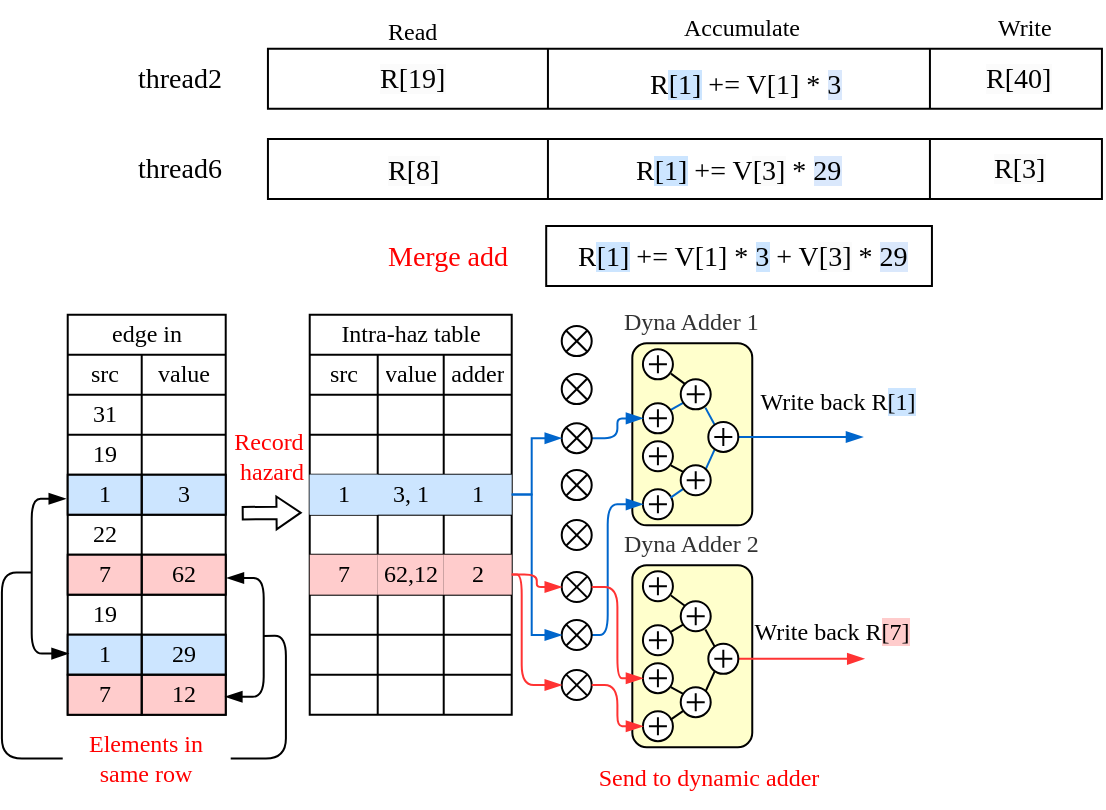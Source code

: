 <mxfile version="24.4.3" type="device">
  <diagram id="E_soCZdwU5kFe0LfVomH" name="第 1 页">
    <mxGraphModel dx="797" dy="-386" grid="0" gridSize="10" guides="1" tooltips="1" connect="1" arrows="1" fold="1" page="1" pageScale="1" pageWidth="600" pageHeight="430" math="0" shadow="0">
      <root>
        <mxCell id="0" />
        <mxCell id="1" parent="0" />
        <mxCell id="127" value="" style="shape=table;html=1;whiteSpace=wrap;startSize=0;container=1;collapsible=0;childLayout=tableLayout;direction=east;fontFamily=Times New Roman;" parent="1" vertex="1">
          <mxGeometry x="53.86" y="1025.39" width="79" height="200" as="geometry" />
        </mxCell>
        <mxCell id="C4AZiwXbv_r8diAMs2qV-752" style="shape=tableRow;horizontal=0;startSize=0;swimlaneHead=0;swimlaneBody=0;top=0;left=0;bottom=0;right=0;collapsible=0;dropTarget=0;fillColor=none;points=[[0,0.5],[1,0.5]];portConstraint=eastwest;" parent="127" vertex="1">
          <mxGeometry width="79" height="20" as="geometry" />
        </mxCell>
        <mxCell id="C4AZiwXbv_r8diAMs2qV-753" value="&lt;font data-font-src=&quot;https://fonts.googleapis.com/css?family=Linux+Libertine&quot; face=&quot;Linux Libertine&quot;&gt;edge in&lt;/font&gt;" style="shape=partialRectangle;html=1;whiteSpace=wrap;connectable=0;fillColor=none;top=0;left=0;bottom=0;right=0;overflow=hidden;rowspan=1;colspan=2;" parent="C4AZiwXbv_r8diAMs2qV-752" vertex="1">
          <mxGeometry width="79" height="20" as="geometry">
            <mxRectangle width="37" height="20" as="alternateBounds" />
          </mxGeometry>
        </mxCell>
        <mxCell id="C4AZiwXbv_r8diAMs2qV-754" style="shape=partialRectangle;html=1;whiteSpace=wrap;connectable=0;fillColor=none;top=0;left=0;bottom=0;right=0;overflow=hidden;" parent="C4AZiwXbv_r8diAMs2qV-752" vertex="1" visible="0">
          <mxGeometry x="37" width="42" height="20" as="geometry">
            <mxRectangle width="42" height="20" as="alternateBounds" />
          </mxGeometry>
        </mxCell>
        <mxCell id="128" style="shape=tableRow;horizontal=0;startSize=0;swimlaneHead=0;swimlaneBody=0;top=0;left=0;bottom=0;right=0;collapsible=0;dropTarget=0;fillColor=none;points=[[0,0.5],[1,0.5]];portConstraint=eastwest;" parent="127" vertex="1">
          <mxGeometry y="20" width="79" height="20" as="geometry" />
        </mxCell>
        <mxCell id="400" value="&lt;font data-font-src=&quot;https://fonts.googleapis.com/css?family=Linux+Libertine&quot; face=&quot;Linux Libertine&quot;&gt;src&lt;/font&gt;" style="shape=partialRectangle;html=1;whiteSpace=wrap;connectable=0;fillColor=none;top=0;left=0;bottom=0;right=0;overflow=hidden;" parent="128" vertex="1">
          <mxGeometry width="37" height="20" as="geometry">
            <mxRectangle width="37" height="20" as="alternateBounds" />
          </mxGeometry>
        </mxCell>
        <mxCell id="130" value="&lt;font data-font-src=&quot;https://fonts.googleapis.com/css?family=Linux+Libertine&quot; face=&quot;Linux Libertine&quot;&gt;value&lt;/font&gt;" style="shape=partialRectangle;html=1;whiteSpace=wrap;connectable=0;fillColor=none;top=0;left=0;bottom=0;right=0;overflow=hidden;" parent="128" vertex="1">
          <mxGeometry x="37" width="42" height="20" as="geometry">
            <mxRectangle width="42" height="20" as="alternateBounds" />
          </mxGeometry>
        </mxCell>
        <mxCell id="131" style="shape=tableRow;horizontal=0;startSize=0;swimlaneHead=0;swimlaneBody=0;top=0;left=0;bottom=0;right=0;collapsible=0;dropTarget=0;fillColor=none;points=[[0,0.5],[1,0.5]];portConstraint=eastwest;" parent="127" vertex="1">
          <mxGeometry y="40" width="79" height="20" as="geometry" />
        </mxCell>
        <mxCell id="401" value="&lt;font face=&quot;Times New Roman&quot;&gt;31&lt;/font&gt;" style="shape=partialRectangle;html=1;whiteSpace=wrap;connectable=0;fillColor=none;top=0;left=0;bottom=0;right=0;overflow=hidden;gradientColor=#ffd966;strokeColor=#d6b656;" parent="131" vertex="1">
          <mxGeometry width="37" height="20" as="geometry">
            <mxRectangle width="37" height="20" as="alternateBounds" />
          </mxGeometry>
        </mxCell>
        <mxCell id="133" value="" style="shape=partialRectangle;html=1;whiteSpace=wrap;connectable=0;fillColor=none;top=0;left=0;bottom=0;right=0;overflow=hidden;gradientColor=#ffd966;strokeColor=#d6b656;" parent="131" vertex="1">
          <mxGeometry x="37" width="42" height="20" as="geometry">
            <mxRectangle width="42" height="20" as="alternateBounds" />
          </mxGeometry>
        </mxCell>
        <mxCell id="134" style="shape=tableRow;horizontal=0;startSize=0;swimlaneHead=0;swimlaneBody=0;top=0;left=0;bottom=0;right=0;collapsible=0;dropTarget=0;fillColor=none;points=[[0,0.5],[1,0.5]];portConstraint=eastwest;" parent="127" vertex="1">
          <mxGeometry y="60" width="79" height="20" as="geometry" />
        </mxCell>
        <mxCell id="402" value="&lt;font face=&quot;Times New Roman&quot;&gt;19&lt;/font&gt;" style="shape=partialRectangle;html=1;whiteSpace=wrap;connectable=0;fillColor=none;top=0;left=0;bottom=0;right=0;overflow=hidden;" parent="134" vertex="1">
          <mxGeometry width="37" height="20" as="geometry">
            <mxRectangle width="37" height="20" as="alternateBounds" />
          </mxGeometry>
        </mxCell>
        <mxCell id="136" value="" style="shape=partialRectangle;html=1;whiteSpace=wrap;connectable=0;fillColor=none;top=0;left=0;bottom=0;right=0;overflow=hidden;" parent="134" vertex="1">
          <mxGeometry x="37" width="42" height="20" as="geometry">
            <mxRectangle width="42" height="20" as="alternateBounds" />
          </mxGeometry>
        </mxCell>
        <mxCell id="137" style="shape=tableRow;horizontal=0;startSize=0;swimlaneHead=0;swimlaneBody=0;top=0;left=0;bottom=0;right=0;collapsible=0;dropTarget=0;fillColor=#cce5ff;points=[[0,0.5],[1,0.5]];portConstraint=eastwest;strokeColor=#36393d;" parent="127" vertex="1">
          <mxGeometry y="80" width="79" height="20" as="geometry" />
        </mxCell>
        <mxCell id="403" value="1" style="shape=partialRectangle;html=1;whiteSpace=wrap;connectable=0;fillColor=#cce5ff;top=0;left=0;bottom=0;right=0;overflow=hidden;fontFamily=Times New Roman;strokeColor=#36393d;" parent="137" vertex="1">
          <mxGeometry width="37" height="20" as="geometry">
            <mxRectangle width="37" height="20" as="alternateBounds" />
          </mxGeometry>
        </mxCell>
        <mxCell id="139" value="&lt;font face=&quot;Times New Roman&quot;&gt;3&lt;/font&gt;" style="shape=partialRectangle;html=1;whiteSpace=wrap;connectable=0;fillColor=none;top=0;left=0;bottom=0;right=0;overflow=hidden;" parent="137" vertex="1">
          <mxGeometry x="37" width="42" height="20" as="geometry">
            <mxRectangle width="42" height="20" as="alternateBounds" />
          </mxGeometry>
        </mxCell>
        <mxCell id="140" style="shape=tableRow;horizontal=0;startSize=0;swimlaneHead=0;swimlaneBody=0;top=0;left=0;bottom=0;right=0;collapsible=0;dropTarget=0;fillColor=none;points=[[0,0.5],[1,0.5]];portConstraint=eastwest;" parent="127" vertex="1">
          <mxGeometry y="100" width="79" height="20" as="geometry" />
        </mxCell>
        <mxCell id="404" value="&lt;font face=&quot;Times New Roman&quot;&gt;22&lt;/font&gt;" style="shape=partialRectangle;html=1;whiteSpace=wrap;connectable=0;fillColor=none;top=0;left=0;bottom=0;right=0;overflow=hidden;" parent="140" vertex="1">
          <mxGeometry width="37" height="20" as="geometry">
            <mxRectangle width="37" height="20" as="alternateBounds" />
          </mxGeometry>
        </mxCell>
        <mxCell id="142" value="" style="shape=partialRectangle;html=1;whiteSpace=wrap;connectable=0;fillColor=none;top=0;left=0;bottom=0;right=0;overflow=hidden;" parent="140" vertex="1">
          <mxGeometry x="37" width="42" height="20" as="geometry">
            <mxRectangle width="42" height="20" as="alternateBounds" />
          </mxGeometry>
        </mxCell>
        <mxCell id="143" style="shape=tableRow;horizontal=0;startSize=0;swimlaneHead=0;swimlaneBody=0;top=0;left=0;bottom=0;right=0;collapsible=0;dropTarget=0;fillColor=none;points=[[0,0.5],[1,0.5]];portConstraint=eastwest;" parent="127" vertex="1">
          <mxGeometry y="120" width="79" height="20" as="geometry" />
        </mxCell>
        <mxCell id="405" value="&lt;font face=&quot;Times New Roman&quot;&gt;7&lt;/font&gt;" style="shape=partialRectangle;html=1;whiteSpace=wrap;connectable=0;fillColor=#ffcccc;top=0;left=0;bottom=0;right=0;overflow=hidden;strokeColor=#36393d;" parent="143" vertex="1">
          <mxGeometry width="37" height="20" as="geometry">
            <mxRectangle width="37" height="20" as="alternateBounds" />
          </mxGeometry>
        </mxCell>
        <mxCell id="145" value="&lt;font face=&quot;Times New Roman&quot;&gt;62&lt;/font&gt;" style="shape=partialRectangle;html=1;whiteSpace=wrap;connectable=0;fillColor=#ffcccc;top=0;left=0;bottom=0;right=0;overflow=hidden;strokeColor=#36393d;" parent="143" vertex="1">
          <mxGeometry x="37" width="42" height="20" as="geometry">
            <mxRectangle width="42" height="20" as="alternateBounds" />
          </mxGeometry>
        </mxCell>
        <mxCell id="146" style="shape=tableRow;horizontal=0;startSize=0;swimlaneHead=0;swimlaneBody=0;top=0;left=0;bottom=0;right=0;collapsible=0;dropTarget=0;fillColor=none;points=[[0,0.5],[1,0.5]];portConstraint=eastwest;" parent="127" vertex="1">
          <mxGeometry y="140" width="79" height="20" as="geometry" />
        </mxCell>
        <mxCell id="406" value="&lt;font face=&quot;Times New Roman&quot;&gt;19&lt;/font&gt;" style="shape=partialRectangle;html=1;whiteSpace=wrap;connectable=0;fillColor=none;top=0;left=0;bottom=0;right=0;overflow=hidden;" parent="146" vertex="1">
          <mxGeometry width="37" height="20" as="geometry">
            <mxRectangle width="37" height="20" as="alternateBounds" />
          </mxGeometry>
        </mxCell>
        <mxCell id="148" value="" style="shape=partialRectangle;html=1;whiteSpace=wrap;connectable=0;fillColor=none;top=0;left=0;bottom=0;right=0;overflow=hidden;" parent="146" vertex="1">
          <mxGeometry x="37" width="42" height="20" as="geometry">
            <mxRectangle width="42" height="20" as="alternateBounds" />
          </mxGeometry>
        </mxCell>
        <mxCell id="149" style="shape=tableRow;horizontal=0;startSize=0;swimlaneHead=0;swimlaneBody=0;top=0;left=0;bottom=0;right=0;collapsible=0;dropTarget=0;fillColor=none;points=[[0,0.5],[1,0.5]];portConstraint=eastwest;" parent="127" vertex="1">
          <mxGeometry y="160" width="79" height="20" as="geometry" />
        </mxCell>
        <mxCell id="407" value="1" style="shape=partialRectangle;html=1;whiteSpace=wrap;connectable=0;fillColor=#cce5ff;top=0;left=0;bottom=0;right=0;overflow=hidden;fontFamily=Times New Roman;strokeColor=#36393d;" parent="149" vertex="1">
          <mxGeometry width="37" height="20" as="geometry">
            <mxRectangle width="37" height="20" as="alternateBounds" />
          </mxGeometry>
        </mxCell>
        <mxCell id="151" value="&lt;font face=&quot;Times New Roman&quot;&gt;29&lt;/font&gt;" style="shape=partialRectangle;html=1;whiteSpace=wrap;connectable=0;fillColor=#cce5ff;top=0;left=0;bottom=0;right=0;overflow=hidden;strokeColor=#36393d;" parent="149" vertex="1">
          <mxGeometry x="37" width="42" height="20" as="geometry">
            <mxRectangle width="42" height="20" as="alternateBounds" />
          </mxGeometry>
        </mxCell>
        <mxCell id="152" style="shape=tableRow;horizontal=0;startSize=0;swimlaneHead=0;swimlaneBody=0;top=0;left=0;bottom=0;right=0;collapsible=0;dropTarget=0;fillColor=none;points=[[0,0.5],[1,0.5]];portConstraint=eastwest;" parent="127" vertex="1">
          <mxGeometry y="180" width="79" height="20" as="geometry" />
        </mxCell>
        <mxCell id="408" value="&lt;font face=&quot;Times New Roman&quot;&gt;7&lt;/font&gt;" style="shape=partialRectangle;html=1;whiteSpace=wrap;connectable=0;fillColor=#ffcccc;top=0;left=0;bottom=0;right=0;overflow=hidden;strokeColor=#36393d;" parent="152" vertex="1">
          <mxGeometry width="37" height="20" as="geometry">
            <mxRectangle width="37" height="20" as="alternateBounds" />
          </mxGeometry>
        </mxCell>
        <mxCell id="154" value="&lt;font face=&quot;Times New Roman&quot;&gt;12&lt;/font&gt;" style="shape=partialRectangle;html=1;whiteSpace=wrap;connectable=0;fillColor=#ffcccc;top=0;left=0;bottom=0;right=0;overflow=hidden;strokeColor=#36393d;" parent="152" vertex="1">
          <mxGeometry x="37" width="42" height="20" as="geometry">
            <mxRectangle width="42" height="20" as="alternateBounds" />
          </mxGeometry>
        </mxCell>
        <mxCell id="606" style="edgeStyle=orthogonalEdgeStyle;html=1;strokeColor=#000000;fontFamily=Times New Roman;fontColor=#000000;startArrow=blockThin;startFill=1;endArrow=blockThin;endFill=1;entryX=0.998;entryY=0.955;entryDx=0;entryDy=0;entryPerimeter=0;exitX=1.008;exitY=0.578;exitDx=0;exitDy=0;exitPerimeter=0;" parent="127" source="143" target="127" edge="1">
          <mxGeometry relative="1" as="geometry">
            <mxPoint x="142.005" y="171.333" as="targetPoint" />
            <Array as="points">
              <mxPoint x="98" y="132" />
              <mxPoint x="98" y="191" />
            </Array>
            <mxPoint x="79" y="130" as="sourcePoint" />
          </mxGeometry>
        </mxCell>
        <mxCell id="607" value="&lt;font color=&quot;#ff0000&quot; style=&quot;&quot; data-font-src=&quot;https://fonts.googleapis.com/css?family=Linux+Libertine&quot; face=&quot;Linux Libertine&quot;&gt;Send to dynamic adder&lt;/font&gt;" style="text;html=1;strokeColor=none;fillColor=none;align=center;verticalAlign=middle;whiteSpace=wrap;rounded=0;fontColor=#000000;fontFamily=Times New Roman;" parent="1" vertex="1">
          <mxGeometry x="309" y="1241.62" width="131" height="30" as="geometry" />
        </mxCell>
        <mxCell id="C4AZiwXbv_r8diAMs2qV-647" value="" style="shape=flexArrow;endArrow=classic;html=1;rounded=0;endWidth=9.167;endSize=3.701;width=6.24;" parent="1" edge="1">
          <mxGeometry width="50" height="50" relative="1" as="geometry">
            <mxPoint x="140.86" y="1124.62" as="sourcePoint" />
            <mxPoint x="170.86" y="1124.34" as="targetPoint" />
          </mxGeometry>
        </mxCell>
        <mxCell id="C4AZiwXbv_r8diAMs2qV-719" value="" style="shape=table;html=1;whiteSpace=wrap;startSize=0;container=1;collapsible=0;childLayout=tableLayout;direction=east;fontFamily=Times New Roman;" parent="1" vertex="1">
          <mxGeometry x="174.86" y="1025.34" width="101" height="200" as="geometry" />
        </mxCell>
        <mxCell id="C4AZiwXbv_r8diAMs2qV-749" style="shape=tableRow;horizontal=0;startSize=0;swimlaneHead=0;swimlaneBody=0;top=0;left=0;bottom=0;right=0;collapsible=0;dropTarget=0;fillColor=none;points=[[0,0.5],[1,0.5]];portConstraint=eastwest;" parent="C4AZiwXbv_r8diAMs2qV-719" vertex="1">
          <mxGeometry width="101" height="20" as="geometry" />
        </mxCell>
        <mxCell id="C4AZiwXbv_r8diAMs2qV-750" value="&lt;font data-font-src=&quot;https://fonts.googleapis.com/css?family=Linux+Libertine&quot; face=&quot;Linux Libertine&quot;&gt;Intra-haz table&lt;/font&gt;" style="shape=partialRectangle;html=1;whiteSpace=wrap;connectable=0;fillColor=none;top=0;left=0;bottom=0;right=0;overflow=hidden;rowspan=1;colspan=3;" parent="C4AZiwXbv_r8diAMs2qV-749" vertex="1">
          <mxGeometry width="101" height="20" as="geometry">
            <mxRectangle width="34" height="20" as="alternateBounds" />
          </mxGeometry>
        </mxCell>
        <mxCell id="C4AZiwXbv_r8diAMs2qV-751" style="shape=partialRectangle;html=1;whiteSpace=wrap;connectable=0;fillColor=none;top=0;left=0;bottom=0;right=0;overflow=hidden;" parent="C4AZiwXbv_r8diAMs2qV-749" vertex="1" visible="0">
          <mxGeometry x="34" width="33" height="20" as="geometry">
            <mxRectangle width="33" height="20" as="alternateBounds" />
          </mxGeometry>
        </mxCell>
        <mxCell id="1119" style="shape=partialRectangle;html=1;whiteSpace=wrap;connectable=0;fillColor=none;top=0;left=0;bottom=0;right=0;overflow=hidden;" parent="C4AZiwXbv_r8diAMs2qV-749" vertex="1" visible="0">
          <mxGeometry x="67" width="34" height="20" as="geometry">
            <mxRectangle width="34" height="20" as="alternateBounds" />
          </mxGeometry>
        </mxCell>
        <mxCell id="C4AZiwXbv_r8diAMs2qV-720" style="shape=tableRow;horizontal=0;startSize=0;swimlaneHead=0;swimlaneBody=0;top=0;left=0;bottom=0;right=0;collapsible=0;dropTarget=0;fillColor=none;points=[[0,0.5],[1,0.5]];portConstraint=eastwest;" parent="C4AZiwXbv_r8diAMs2qV-719" vertex="1">
          <mxGeometry y="20" width="101" height="20" as="geometry" />
        </mxCell>
        <mxCell id="C4AZiwXbv_r8diAMs2qV-721" value="&lt;font data-font-src=&quot;https://fonts.googleapis.com/css?family=Linux+Libertine&quot; face=&quot;Linux Libertine&quot;&gt;src&lt;/font&gt;" style="shape=partialRectangle;html=1;whiteSpace=wrap;connectable=0;fillColor=none;top=0;left=0;bottom=0;right=0;overflow=hidden;" parent="C4AZiwXbv_r8diAMs2qV-720" vertex="1">
          <mxGeometry width="34" height="20" as="geometry">
            <mxRectangle width="34" height="20" as="alternateBounds" />
          </mxGeometry>
        </mxCell>
        <mxCell id="C4AZiwXbv_r8diAMs2qV-722" value="&lt;font data-font-src=&quot;https://fonts.googleapis.com/css?family=Linux+Libertine&quot; face=&quot;Linux Libertine&quot;&gt;value&lt;/font&gt;" style="shape=partialRectangle;html=1;whiteSpace=wrap;connectable=0;fillColor=none;top=0;left=0;bottom=0;right=0;overflow=hidden;" parent="C4AZiwXbv_r8diAMs2qV-720" vertex="1">
          <mxGeometry x="34" width="33" height="20" as="geometry">
            <mxRectangle width="33" height="20" as="alternateBounds" />
          </mxGeometry>
        </mxCell>
        <mxCell id="1120" value="&lt;font data-font-src=&quot;https://fonts.googleapis.com/css?family=Linux+Libertine&quot; face=&quot;Linux Libertine&quot;&gt;adder&lt;/font&gt;" style="shape=partialRectangle;html=1;whiteSpace=wrap;connectable=0;fillColor=none;top=0;left=0;bottom=0;right=0;overflow=hidden;" parent="C4AZiwXbv_r8diAMs2qV-720" vertex="1">
          <mxGeometry x="67" width="34" height="20" as="geometry">
            <mxRectangle width="34" height="20" as="alternateBounds" />
          </mxGeometry>
        </mxCell>
        <mxCell id="C4AZiwXbv_r8diAMs2qV-723" style="shape=tableRow;horizontal=0;startSize=0;swimlaneHead=0;swimlaneBody=0;top=0;left=0;bottom=0;right=0;collapsible=0;dropTarget=0;fillColor=none;points=[[0,0.5],[1,0.5]];portConstraint=eastwest;" parent="C4AZiwXbv_r8diAMs2qV-719" vertex="1">
          <mxGeometry y="40" width="101" height="20" as="geometry" />
        </mxCell>
        <mxCell id="C4AZiwXbv_r8diAMs2qV-724" value="" style="shape=partialRectangle;html=1;whiteSpace=wrap;connectable=0;fillColor=none;top=0;left=0;bottom=0;right=0;overflow=hidden;gradientColor=#ffd966;strokeColor=#d6b656;" parent="C4AZiwXbv_r8diAMs2qV-723" vertex="1">
          <mxGeometry width="34" height="20" as="geometry">
            <mxRectangle width="34" height="20" as="alternateBounds" />
          </mxGeometry>
        </mxCell>
        <mxCell id="C4AZiwXbv_r8diAMs2qV-725" value="" style="shape=partialRectangle;html=1;whiteSpace=wrap;connectable=0;fillColor=none;top=0;left=0;bottom=0;right=0;overflow=hidden;gradientColor=#ffd966;strokeColor=#d6b656;" parent="C4AZiwXbv_r8diAMs2qV-723" vertex="1">
          <mxGeometry x="34" width="33" height="20" as="geometry">
            <mxRectangle width="33" height="20" as="alternateBounds" />
          </mxGeometry>
        </mxCell>
        <mxCell id="1121" style="shape=partialRectangle;html=1;whiteSpace=wrap;connectable=0;fillColor=none;top=0;left=0;bottom=0;right=0;overflow=hidden;gradientColor=#ffd966;strokeColor=#d6b656;" parent="C4AZiwXbv_r8diAMs2qV-723" vertex="1">
          <mxGeometry x="67" width="34" height="20" as="geometry">
            <mxRectangle width="34" height="20" as="alternateBounds" />
          </mxGeometry>
        </mxCell>
        <mxCell id="C4AZiwXbv_r8diAMs2qV-726" style="shape=tableRow;horizontal=0;startSize=0;swimlaneHead=0;swimlaneBody=0;top=0;left=0;bottom=0;right=0;collapsible=0;dropTarget=0;fillColor=none;points=[[0,0.5],[1,0.5]];portConstraint=eastwest;" parent="C4AZiwXbv_r8diAMs2qV-719" vertex="1">
          <mxGeometry y="60" width="101" height="20" as="geometry" />
        </mxCell>
        <mxCell id="C4AZiwXbv_r8diAMs2qV-727" value="" style="shape=partialRectangle;html=1;whiteSpace=wrap;connectable=0;fillColor=none;top=0;left=0;bottom=0;right=0;overflow=hidden;" parent="C4AZiwXbv_r8diAMs2qV-726" vertex="1">
          <mxGeometry width="34" height="20" as="geometry">
            <mxRectangle width="34" height="20" as="alternateBounds" />
          </mxGeometry>
        </mxCell>
        <mxCell id="C4AZiwXbv_r8diAMs2qV-728" value="" style="shape=partialRectangle;html=1;whiteSpace=wrap;connectable=0;fillColor=none;top=0;left=0;bottom=0;right=0;overflow=hidden;" parent="C4AZiwXbv_r8diAMs2qV-726" vertex="1">
          <mxGeometry x="34" width="33" height="20" as="geometry">
            <mxRectangle width="33" height="20" as="alternateBounds" />
          </mxGeometry>
        </mxCell>
        <mxCell id="1122" style="shape=partialRectangle;html=1;whiteSpace=wrap;connectable=0;fillColor=none;top=0;left=0;bottom=0;right=0;overflow=hidden;" parent="C4AZiwXbv_r8diAMs2qV-726" vertex="1">
          <mxGeometry x="67" width="34" height="20" as="geometry">
            <mxRectangle width="34" height="20" as="alternateBounds" />
          </mxGeometry>
        </mxCell>
        <mxCell id="C4AZiwXbv_r8diAMs2qV-730" style="shape=tableRow;horizontal=0;startSize=0;swimlaneHead=0;swimlaneBody=0;top=0;left=0;bottom=0;right=0;collapsible=0;dropTarget=0;fillColor=#cce5ff;points=[[0,0.5],[1,0.5]];portConstraint=eastwest;strokeColor=#36393d;" parent="C4AZiwXbv_r8diAMs2qV-719" vertex="1">
          <mxGeometry y="80" width="101" height="20" as="geometry" />
        </mxCell>
        <mxCell id="C4AZiwXbv_r8diAMs2qV-731" value="1" style="shape=partialRectangle;html=1;whiteSpace=wrap;connectable=0;fillColor=#cce5ff;top=0;left=0;bottom=0;right=0;overflow=hidden;fontFamily=Times New Roman;strokeColor=#36393d;" parent="C4AZiwXbv_r8diAMs2qV-730" vertex="1">
          <mxGeometry width="34" height="20" as="geometry">
            <mxRectangle width="34" height="20" as="alternateBounds" />
          </mxGeometry>
        </mxCell>
        <mxCell id="C4AZiwXbv_r8diAMs2qV-732" value="&lt;font face=&quot;Times New Roman&quot;&gt;3, 1&lt;/font&gt;" style="shape=partialRectangle;html=1;whiteSpace=wrap;connectable=0;fillColor=none;top=0;left=0;bottom=0;right=0;overflow=hidden;" parent="C4AZiwXbv_r8diAMs2qV-730" vertex="1">
          <mxGeometry x="34" width="33" height="20" as="geometry">
            <mxRectangle width="33" height="20" as="alternateBounds" />
          </mxGeometry>
        </mxCell>
        <mxCell id="1123" value="&lt;font face=&quot;Times New Roman&quot;&gt;1&lt;/font&gt;" style="shape=partialRectangle;html=1;whiteSpace=wrap;connectable=0;fillColor=none;top=0;left=0;bottom=0;right=0;overflow=hidden;" parent="C4AZiwXbv_r8diAMs2qV-730" vertex="1">
          <mxGeometry x="67" width="34" height="20" as="geometry">
            <mxRectangle width="34" height="20" as="alternateBounds" />
          </mxGeometry>
        </mxCell>
        <mxCell id="C4AZiwXbv_r8diAMs2qV-733" style="shape=tableRow;horizontal=0;startSize=0;swimlaneHead=0;swimlaneBody=0;top=0;left=0;bottom=0;right=0;collapsible=0;dropTarget=0;fillColor=none;points=[[0,0.5],[1,0.5]];portConstraint=eastwest;" parent="C4AZiwXbv_r8diAMs2qV-719" vertex="1">
          <mxGeometry y="100" width="101" height="20" as="geometry" />
        </mxCell>
        <mxCell id="C4AZiwXbv_r8diAMs2qV-734" value="" style="shape=partialRectangle;html=1;whiteSpace=wrap;connectable=0;fillColor=none;top=0;left=0;bottom=0;right=0;overflow=hidden;" parent="C4AZiwXbv_r8diAMs2qV-733" vertex="1">
          <mxGeometry width="34" height="20" as="geometry">
            <mxRectangle width="34" height="20" as="alternateBounds" />
          </mxGeometry>
        </mxCell>
        <mxCell id="C4AZiwXbv_r8diAMs2qV-735" value="" style="shape=partialRectangle;html=1;whiteSpace=wrap;connectable=0;fillColor=none;top=0;left=0;bottom=0;right=0;overflow=hidden;" parent="C4AZiwXbv_r8diAMs2qV-733" vertex="1">
          <mxGeometry x="34" width="33" height="20" as="geometry">
            <mxRectangle width="33" height="20" as="alternateBounds" />
          </mxGeometry>
        </mxCell>
        <mxCell id="1124" style="shape=partialRectangle;html=1;whiteSpace=wrap;connectable=0;fillColor=none;top=0;left=0;bottom=0;right=0;overflow=hidden;" parent="C4AZiwXbv_r8diAMs2qV-733" vertex="1">
          <mxGeometry x="67" width="34" height="20" as="geometry">
            <mxRectangle width="34" height="20" as="alternateBounds" />
          </mxGeometry>
        </mxCell>
        <mxCell id="C4AZiwXbv_r8diAMs2qV-736" style="shape=tableRow;horizontal=0;startSize=0;swimlaneHead=0;swimlaneBody=0;top=0;left=0;bottom=0;right=0;collapsible=0;dropTarget=0;fillColor=none;points=[[0,0.5],[1,0.5]];portConstraint=eastwest;" parent="C4AZiwXbv_r8diAMs2qV-719" vertex="1">
          <mxGeometry y="120" width="101" height="20" as="geometry" />
        </mxCell>
        <mxCell id="C4AZiwXbv_r8diAMs2qV-737" value="&lt;font data-font-src=&quot;https://fonts.googleapis.com/css?family=Linux+Libertine&quot; face=&quot;Linux Libertine&quot;&gt;7&lt;/font&gt;" style="shape=partialRectangle;html=1;whiteSpace=wrap;connectable=0;fillColor=#FFCCCC;top=0;left=0;bottom=0;right=0;overflow=hidden;strokeColor=#36393d;" parent="C4AZiwXbv_r8diAMs2qV-736" vertex="1">
          <mxGeometry width="34" height="20" as="geometry">
            <mxRectangle width="34" height="20" as="alternateBounds" />
          </mxGeometry>
        </mxCell>
        <mxCell id="C4AZiwXbv_r8diAMs2qV-738" value="&lt;font data-font-src=&quot;https://fonts.googleapis.com/css?family=Linux+Libertine&quot; face=&quot;Linux Libertine&quot;&gt;62,12&lt;/font&gt;" style="shape=partialRectangle;html=1;whiteSpace=wrap;connectable=0;fillColor=#FFCCCC;top=0;left=0;bottom=0;right=0;overflow=hidden;strokeColor=#36393d;" parent="C4AZiwXbv_r8diAMs2qV-736" vertex="1">
          <mxGeometry x="34" width="33" height="20" as="geometry">
            <mxRectangle width="33" height="20" as="alternateBounds" />
          </mxGeometry>
        </mxCell>
        <mxCell id="1125" value="&lt;font data-font-src=&quot;https://fonts.googleapis.com/css?family=Linux+Libertine&quot; face=&quot;Linux Libertine&quot;&gt;2&lt;/font&gt;" style="shape=partialRectangle;html=1;whiteSpace=wrap;connectable=0;fillColor=#FFCCCC;top=0;left=0;bottom=0;right=0;overflow=hidden;strokeColor=#36393d;" parent="C4AZiwXbv_r8diAMs2qV-736" vertex="1">
          <mxGeometry x="67" width="34" height="20" as="geometry">
            <mxRectangle width="34" height="20" as="alternateBounds" />
          </mxGeometry>
        </mxCell>
        <mxCell id="C4AZiwXbv_r8diAMs2qV-739" style="shape=tableRow;horizontal=0;startSize=0;swimlaneHead=0;swimlaneBody=0;top=0;left=0;bottom=0;right=0;collapsible=0;dropTarget=0;fillColor=none;points=[[0,0.5],[1,0.5]];portConstraint=eastwest;" parent="C4AZiwXbv_r8diAMs2qV-719" vertex="1">
          <mxGeometry y="140" width="101" height="20" as="geometry" />
        </mxCell>
        <mxCell id="C4AZiwXbv_r8diAMs2qV-740" value="" style="shape=partialRectangle;html=1;whiteSpace=wrap;connectable=0;fillColor=none;top=0;left=0;bottom=0;right=0;overflow=hidden;" parent="C4AZiwXbv_r8diAMs2qV-739" vertex="1">
          <mxGeometry width="34" height="20" as="geometry">
            <mxRectangle width="34" height="20" as="alternateBounds" />
          </mxGeometry>
        </mxCell>
        <mxCell id="C4AZiwXbv_r8diAMs2qV-741" value="" style="shape=partialRectangle;html=1;whiteSpace=wrap;connectable=0;fillColor=none;top=0;left=0;bottom=0;right=0;overflow=hidden;" parent="C4AZiwXbv_r8diAMs2qV-739" vertex="1">
          <mxGeometry x="34" width="33" height="20" as="geometry">
            <mxRectangle width="33" height="20" as="alternateBounds" />
          </mxGeometry>
        </mxCell>
        <mxCell id="1126" style="shape=partialRectangle;html=1;whiteSpace=wrap;connectable=0;fillColor=none;top=0;left=0;bottom=0;right=0;overflow=hidden;" parent="C4AZiwXbv_r8diAMs2qV-739" vertex="1">
          <mxGeometry x="67" width="34" height="20" as="geometry">
            <mxRectangle width="34" height="20" as="alternateBounds" />
          </mxGeometry>
        </mxCell>
        <mxCell id="C4AZiwXbv_r8diAMs2qV-742" style="shape=tableRow;horizontal=0;startSize=0;swimlaneHead=0;swimlaneBody=0;top=0;left=0;bottom=0;right=0;collapsible=0;dropTarget=0;fillColor=none;points=[[0,0.5],[1,0.5]];portConstraint=eastwest;" parent="C4AZiwXbv_r8diAMs2qV-719" vertex="1">
          <mxGeometry y="160" width="101" height="20" as="geometry" />
        </mxCell>
        <mxCell id="C4AZiwXbv_r8diAMs2qV-743" value="" style="shape=partialRectangle;html=1;whiteSpace=wrap;connectable=0;fillColor=none;top=0;left=0;bottom=0;right=0;overflow=hidden;fontFamily=Times New Roman;strokeColor=#36393d;" parent="C4AZiwXbv_r8diAMs2qV-742" vertex="1">
          <mxGeometry width="34" height="20" as="geometry">
            <mxRectangle width="34" height="20" as="alternateBounds" />
          </mxGeometry>
        </mxCell>
        <mxCell id="C4AZiwXbv_r8diAMs2qV-744" value="" style="shape=partialRectangle;html=1;whiteSpace=wrap;connectable=0;fillColor=none;top=0;left=0;bottom=0;right=0;overflow=hidden;strokeColor=#36393d;" parent="C4AZiwXbv_r8diAMs2qV-742" vertex="1">
          <mxGeometry x="34" width="33" height="20" as="geometry">
            <mxRectangle width="33" height="20" as="alternateBounds" />
          </mxGeometry>
        </mxCell>
        <mxCell id="1127" style="shape=partialRectangle;html=1;whiteSpace=wrap;connectable=0;fillColor=none;top=0;left=0;bottom=0;right=0;overflow=hidden;strokeColor=#36393d;" parent="C4AZiwXbv_r8diAMs2qV-742" vertex="1">
          <mxGeometry x="67" width="34" height="20" as="geometry">
            <mxRectangle width="34" height="20" as="alternateBounds" />
          </mxGeometry>
        </mxCell>
        <mxCell id="C4AZiwXbv_r8diAMs2qV-745" style="shape=tableRow;horizontal=0;startSize=0;swimlaneHead=0;swimlaneBody=0;top=0;left=0;bottom=0;right=0;collapsible=0;dropTarget=0;fillColor=none;points=[[0,0.5],[1,0.5]];portConstraint=eastwest;" parent="C4AZiwXbv_r8diAMs2qV-719" vertex="1">
          <mxGeometry y="180" width="101" height="20" as="geometry" />
        </mxCell>
        <mxCell id="C4AZiwXbv_r8diAMs2qV-746" value="" style="shape=partialRectangle;html=1;whiteSpace=wrap;connectable=0;fillColor=none;top=0;left=0;bottom=0;right=0;overflow=hidden;strokeColor=#36393d;" parent="C4AZiwXbv_r8diAMs2qV-745" vertex="1">
          <mxGeometry width="34" height="20" as="geometry">
            <mxRectangle width="34" height="20" as="alternateBounds" />
          </mxGeometry>
        </mxCell>
        <mxCell id="C4AZiwXbv_r8diAMs2qV-747" value="" style="shape=partialRectangle;html=1;whiteSpace=wrap;connectable=0;fillColor=none;top=0;left=0;bottom=0;right=0;overflow=hidden;strokeColor=#36393d;" parent="C4AZiwXbv_r8diAMs2qV-745" vertex="1">
          <mxGeometry x="34" width="33" height="20" as="geometry">
            <mxRectangle width="33" height="20" as="alternateBounds" />
          </mxGeometry>
        </mxCell>
        <mxCell id="1128" style="shape=partialRectangle;html=1;whiteSpace=wrap;connectable=0;fillColor=none;top=0;left=0;bottom=0;right=0;overflow=hidden;strokeColor=#36393d;" parent="C4AZiwXbv_r8diAMs2qV-745" vertex="1">
          <mxGeometry x="67" width="34" height="20" as="geometry">
            <mxRectangle width="34" height="20" as="alternateBounds" />
          </mxGeometry>
        </mxCell>
        <mxCell id="C4AZiwXbv_r8diAMs2qV-755" value="&lt;font color=&quot;#ff0000&quot;&gt;Record&lt;br&gt;&amp;nbsp;hazard&lt;/font&gt;" style="text;html=1;strokeColor=none;fillColor=none;align=center;verticalAlign=middle;whiteSpace=wrap;rounded=0;fontColor=#000000;fontFamily=Times New Roman;" parent="1" vertex="1">
          <mxGeometry x="135.86" y="1081.39" width="37" height="29" as="geometry" />
        </mxCell>
        <mxCell id="898" value="" style="rounded=1;whiteSpace=wrap;html=1;arcSize=12;fillColor=#FFFFCC;" parent="1" vertex="1">
          <mxGeometry x="336.16" y="1039.67" width="59.97" height="91" as="geometry" />
        </mxCell>
        <mxCell id="899" style="edgeStyle=none;html=1;entryX=0.137;entryY=0.15;entryDx=0;entryDy=0;entryPerimeter=0;endArrow=none;endFill=0;exitX=0.934;exitY=0.808;exitDx=0;exitDy=0;exitPerimeter=0;" parent="1" source="900" target="903" edge="1">
          <mxGeometry relative="1" as="geometry" />
        </mxCell>
        <mxCell id="900" value="" style="verticalLabelPosition=bottom;shadow=0;dashed=0;align=center;html=1;verticalAlign=top;shape=mxgraph.electrical.abstract.summation_point;strokeWidth=1;fontColor=#FF0000;" parent="1" vertex="1">
          <mxGeometry x="341.46" y="1042.67" width="15" height="15" as="geometry" />
        </mxCell>
        <mxCell id="901" style="edgeStyle=none;html=1;entryX=0.901;entryY=0.236;entryDx=0;entryDy=0;entryPerimeter=0;endArrow=none;endFill=0;exitX=0.08;exitY=0.782;exitDx=0;exitDy=0;exitPerimeter=0;strokeColor=#0066CC;" parent="1" source="903" target="904" edge="1">
          <mxGeometry relative="1" as="geometry" />
        </mxCell>
        <mxCell id="902" style="edgeStyle=none;html=1;endArrow=none;endFill=0;entryX=0.215;entryY=0.1;entryDx=0;entryDy=0;entryPerimeter=0;exitX=0.821;exitY=0.943;exitDx=0;exitDy=0;exitPerimeter=0;strokeColor=#0066CC;" parent="1" source="903" target="911" edge="1">
          <mxGeometry relative="1" as="geometry" />
        </mxCell>
        <mxCell id="903" value="" style="verticalLabelPosition=bottom;shadow=0;dashed=0;align=center;html=1;verticalAlign=top;shape=mxgraph.electrical.abstract.summation_point;strokeWidth=1;fontColor=#FF0000;" parent="1" vertex="1">
          <mxGeometry x="360.36" y="1057.67" width="15" height="15" as="geometry" />
        </mxCell>
        <mxCell id="904" value="" style="verticalLabelPosition=bottom;shadow=0;dashed=0;align=center;html=1;verticalAlign=top;shape=mxgraph.electrical.abstract.summation_point;strokeWidth=1;fontColor=#FF0000;" parent="1" vertex="1">
          <mxGeometry x="341.46" y="1069.67" width="15" height="15" as="geometry" />
        </mxCell>
        <mxCell id="905" style="edgeStyle=none;html=1;entryX=0.097;entryY=0.23;entryDx=0;entryDy=0;entryPerimeter=0;endArrow=none;endFill=0;exitX=0.928;exitY=0.799;exitDx=0;exitDy=0;exitPerimeter=0;" parent="1" source="906" target="910" edge="1">
          <mxGeometry relative="1" as="geometry" />
        </mxCell>
        <mxCell id="906" value="" style="verticalLabelPosition=bottom;shadow=0;dashed=0;align=center;html=1;verticalAlign=top;shape=mxgraph.electrical.abstract.summation_point;strokeWidth=1;fontColor=#FF0000;" parent="1" vertex="1">
          <mxGeometry x="341.46" y="1088.65" width="15" height="15" as="geometry" />
        </mxCell>
        <mxCell id="907" value="" style="verticalLabelPosition=bottom;shadow=0;dashed=0;align=center;html=1;verticalAlign=top;shape=mxgraph.electrical.abstract.summation_point;strokeWidth=1;fontColor=#FF0000;" parent="1" vertex="1">
          <mxGeometry x="341.46" y="1112.65" width="15" height="15" as="geometry" />
        </mxCell>
        <mxCell id="908" style="edgeStyle=none;html=1;endArrow=none;endFill=0;exitX=0.072;exitY=0.796;exitDx=0;exitDy=0;exitPerimeter=0;strokeColor=#0066CC;" parent="1" source="910" edge="1">
          <mxGeometry relative="1" as="geometry">
            <mxPoint x="355.16" y="1116.97" as="targetPoint" />
          </mxGeometry>
        </mxCell>
        <mxCell id="909" style="edgeStyle=none;html=1;endArrow=none;endFill=0;exitX=0.831;exitY=0.136;exitDx=0;exitDy=0;exitPerimeter=0;entryX=0.217;entryY=0.907;entryDx=0;entryDy=0;entryPerimeter=0;strokeColor=#0066CC;" parent="1" source="910" target="911" edge="1">
          <mxGeometry relative="1" as="geometry" />
        </mxCell>
        <mxCell id="910" value="" style="verticalLabelPosition=bottom;shadow=0;dashed=0;align=center;html=1;verticalAlign=top;shape=mxgraph.electrical.abstract.summation_point;strokeWidth=1;fontColor=#FF0000;" parent="1" vertex="1">
          <mxGeometry x="360.36" y="1100.65" width="15" height="15" as="geometry" />
        </mxCell>
        <mxCell id="1151" style="edgeStyle=orthogonalEdgeStyle;html=1;strokeColor=#0066CC;fontFamily=Linux Libertine;fontSource=https%3A%2F%2Ffonts.googleapis.com%2Fcss%3Ffamily%3DLinux%2BLibertine;endArrow=blockThin;endFill=1;" parent="1" source="911" edge="1">
          <mxGeometry relative="1" as="geometry">
            <mxPoint x="451.473" y="1086.47" as="targetPoint" />
          </mxGeometry>
        </mxCell>
        <mxCell id="911" value="" style="verticalLabelPosition=bottom;shadow=0;dashed=0;align=center;html=1;verticalAlign=top;shape=mxgraph.electrical.abstract.summation_point;strokeWidth=1;fontColor=#FF0000;" parent="1" vertex="1">
          <mxGeometry x="374.16" y="1078.97" width="15" height="15" as="geometry" />
        </mxCell>
        <mxCell id="912" value="&lt;span style=&quot;&quot;&gt;&lt;span style=&quot;color: rgb(51, 51, 51); font-size: 12px; font-style: normal; font-variant-ligatures: normal; font-variant-caps: normal; font-weight: 400; letter-spacing: normal; orphans: 2; text-align: center; text-indent: 0px; text-transform: none; widows: 2; word-spacing: 0px; -webkit-text-stroke-width: 0px; text-decoration-thickness: initial; text-decoration-style: initial; text-decoration-color: initial; float: none; display: inline !important;&quot;&gt;&lt;font data-font-src=&quot;https://fonts.googleapis.com/css?family=Linux+Libertine&quot; face=&quot;Linux Libertine&quot;&gt;Dyna Adder 1&lt;/font&gt;&lt;/span&gt;&lt;/span&gt;" style="text;whiteSpace=wrap;html=1;labelBackgroundColor=#FFFFFF;" parent="1" vertex="1">
          <mxGeometry x="329.65" y="1015.02" width="73" height="24.65" as="geometry" />
        </mxCell>
        <mxCell id="605" style="edgeStyle=orthogonalEdgeStyle;html=1;entryX=0.005;entryY=0.847;entryDx=0;entryDy=0;entryPerimeter=0;strokeColor=#000000;fontFamily=Times New Roman;fontColor=#000000;startArrow=blockThin;startFill=1;endArrow=blockThin;endFill=1;" parent="1" target="127" edge="1">
          <mxGeometry relative="1" as="geometry">
            <Array as="points">
              <mxPoint x="35.86" y="1117.39" />
              <mxPoint x="35.86" y="1194.39" />
            </Array>
            <mxPoint x="52.86" y="1117.39" as="sourcePoint" />
          </mxGeometry>
        </mxCell>
        <mxCell id="968" value="" style="shape=table;startSize=0;container=1;collapsible=0;childLayout=tableLayout;fontSize=24;" parent="1" vertex="1">
          <mxGeometry x="153.97" y="892.34" width="417" height="30" as="geometry" />
        </mxCell>
        <mxCell id="969" value="" style="shape=tableRow;horizontal=0;startSize=0;swimlaneHead=0;swimlaneBody=0;strokeColor=inherit;top=0;left=0;bottom=0;right=0;collapsible=0;dropTarget=0;fillColor=none;points=[[0,0.5],[1,0.5]];portConstraint=eastwest;fontSize=24;" parent="968" vertex="1">
          <mxGeometry width="417" height="30" as="geometry" />
        </mxCell>
        <mxCell id="970" value="" style="shape=partialRectangle;html=1;whiteSpace=wrap;connectable=0;strokeColor=inherit;overflow=hidden;fillColor=none;top=0;left=0;bottom=0;right=0;pointerEvents=1;fontSize=24;strokeWidth=1;" parent="969" vertex="1">
          <mxGeometry width="140" height="30" as="geometry">
            <mxRectangle width="140" height="30" as="alternateBounds" />
          </mxGeometry>
        </mxCell>
        <mxCell id="971" value="&lt;div style=&quot;text-align: left;&quot;&gt;&lt;br&gt;&lt;/div&gt;" style="shape=partialRectangle;html=1;whiteSpace=wrap;connectable=0;strokeColor=inherit;overflow=hidden;fillColor=none;top=0;left=0;bottom=0;right=0;pointerEvents=1;fontSize=24;" parent="969" vertex="1">
          <mxGeometry x="140" width="191" height="30" as="geometry">
            <mxRectangle width="191" height="30" as="alternateBounds" />
          </mxGeometry>
        </mxCell>
        <mxCell id="972" value="" style="shape=partialRectangle;html=1;whiteSpace=wrap;connectable=0;strokeColor=inherit;overflow=hidden;fillColor=none;top=0;left=0;bottom=0;right=0;pointerEvents=1;fontSize=24;" parent="969" vertex="1">
          <mxGeometry x="331" width="86" height="30" as="geometry">
            <mxRectangle width="86" height="30" as="alternateBounds" />
          </mxGeometry>
        </mxCell>
        <mxCell id="973" value="" style="shape=table;startSize=0;container=1;collapsible=0;childLayout=tableLayout;fontSize=24;" parent="1" vertex="1">
          <mxGeometry x="153.97" y="937.49" width="417" height="30" as="geometry" />
        </mxCell>
        <mxCell id="974" value="" style="shape=tableRow;horizontal=0;startSize=0;swimlaneHead=0;swimlaneBody=0;strokeColor=inherit;top=0;left=0;bottom=0;right=0;collapsible=0;dropTarget=0;fillColor=none;points=[[0,0.5],[1,0.5]];portConstraint=eastwest;fontSize=24;" parent="973" vertex="1">
          <mxGeometry width="417" height="30" as="geometry" />
        </mxCell>
        <mxCell id="975" value="" style="shape=partialRectangle;html=1;whiteSpace=wrap;connectable=0;strokeColor=inherit;overflow=hidden;fillColor=none;top=0;left=0;bottom=0;right=0;pointerEvents=1;fontSize=24;strokeWidth=1;" parent="974" vertex="1">
          <mxGeometry width="140" height="30" as="geometry">
            <mxRectangle width="140" height="30" as="alternateBounds" />
          </mxGeometry>
        </mxCell>
        <mxCell id="976" value="&lt;div style=&quot;text-align: left; font-size: 15px;&quot;&gt;&lt;br&gt;&lt;/div&gt;" style="shape=partialRectangle;html=1;whiteSpace=wrap;connectable=0;strokeColor=inherit;overflow=hidden;fillColor=none;top=0;left=0;bottom=0;right=0;pointerEvents=1;fontSize=24;" parent="974" vertex="1">
          <mxGeometry x="140" width="191" height="30" as="geometry">
            <mxRectangle width="191" height="30" as="alternateBounds" />
          </mxGeometry>
        </mxCell>
        <mxCell id="977" value="" style="shape=partialRectangle;html=1;whiteSpace=wrap;connectable=0;strokeColor=inherit;overflow=hidden;fillColor=none;top=0;left=0;bottom=0;right=0;pointerEvents=1;fontSize=24;" parent="974" vertex="1">
          <mxGeometry x="331" width="86" height="30" as="geometry">
            <mxRectangle width="86" height="30" as="alternateBounds" />
          </mxGeometry>
        </mxCell>
        <mxCell id="978" value="&lt;span style=&quot;color: rgb(0, 0, 0); font-family: &amp;quot;Linux Libertine&amp;quot;; font-style: normal; font-variant-ligatures: normal; font-variant-caps: normal; font-weight: 400; letter-spacing: normal; orphans: 2; text-align: center; text-indent: 0px; text-transform: none; widows: 2; word-spacing: 0px; -webkit-text-stroke-width: 0px; text-decoration-thickness: initial; text-decoration-style: initial; text-decoration-color: initial; float: none; display: inline !important;&quot;&gt;&lt;font style=&quot;font-size: 12px;&quot;&gt;Accumulate&lt;/font&gt;&lt;/span&gt;" style="text;whiteSpace=wrap;html=1;fontSize=12;fontFamily=Linux Libertine;" parent="1" vertex="1">
          <mxGeometry x="360.36" y="868" width="96" height="28" as="geometry" />
        </mxCell>
        <mxCell id="979" value="&lt;span style=&quot;color: rgb(0, 0, 0); font-family: &amp;quot;Linux Libertine&amp;quot;; font-style: normal; font-variant-ligatures: normal; font-variant-caps: normal; font-weight: 400; letter-spacing: normal; orphans: 2; text-align: center; text-indent: 0px; text-transform: none; widows: 2; word-spacing: 0px; -webkit-text-stroke-width: 0px; text-decoration-thickness: initial; text-decoration-style: initial; text-decoration-color: initial; float: none; display: inline !important;&quot;&gt;&lt;font style=&quot;font-size: 12px;&quot;&gt;Write&lt;/font&gt;&lt;/span&gt;" style="text;whiteSpace=wrap;html=1;fontSize=12;fontFamily=Linux Libertine;" parent="1" vertex="1">
          <mxGeometry x="516.97" y="868" width="40.98" height="27" as="geometry" />
        </mxCell>
        <mxCell id="980" value="&lt;span style=&quot;color: rgb(0, 0, 0); font-family: &amp;quot;Linux Libertine&amp;quot;; font-style: normal; font-variant-ligatures: normal; font-variant-caps: normal; font-weight: 400; letter-spacing: normal; orphans: 2; text-align: center; text-indent: 0px; text-transform: none; widows: 2; word-spacing: 0px; -webkit-text-stroke-width: 0px; text-decoration-thickness: initial; text-decoration-style: initial; text-decoration-color: initial; float: none; display: inline !important;&quot;&gt;&lt;font style=&quot;font-size: 12px;&quot;&gt;Read&lt;/font&gt;&lt;/span&gt;" style="text;whiteSpace=wrap;html=1;fontSize=12;fontFamily=Linux Libertine;" parent="1" vertex="1">
          <mxGeometry x="211.97" y="869.51" width="56" height="23.99" as="geometry" />
        </mxCell>
        <mxCell id="981" value="&lt;span style=&quot;color: rgb(0, 0, 0); font-family: &amp;quot;Linux Libertine&amp;quot;; font-size: 14px; font-style: normal; font-variant-ligatures: normal; font-variant-caps: normal; font-weight: 400; letter-spacing: normal; orphans: 2; text-align: center; text-indent: 0px; text-transform: none; widows: 2; word-spacing: 0px; -webkit-text-stroke-width: 0px; text-decoration-thickness: initial; text-decoration-style: initial; text-decoration-color: initial; float: none; display: inline !important;&quot;&gt;thread2&lt;/span&gt;" style="text;whiteSpace=wrap;html=1;fontSize=12;fontFamily=Linux Libertine;" parent="1" vertex="1">
          <mxGeometry x="87" y="893.34" width="72" height="39" as="geometry" />
        </mxCell>
        <mxCell id="982" value="&lt;span style=&quot;color: rgb(0, 0, 0); font-family: &amp;quot;Linux Libertine&amp;quot;; font-size: 14px; font-style: normal; font-variant-ligatures: normal; font-variant-caps: normal; font-weight: 400; letter-spacing: normal; orphans: 2; text-align: center; text-indent: 0px; text-transform: none; widows: 2; word-spacing: 0px; -webkit-text-stroke-width: 0px; text-decoration-thickness: initial; text-decoration-style: initial; text-decoration-color: initial; float: none; display: inline !important;&quot;&gt;thread6&lt;/span&gt;" style="text;whiteSpace=wrap;html=1;fontSize=12;fontFamily=Linux Libertine;" parent="1" vertex="1">
          <mxGeometry x="87" y="938.49" width="72" height="39" as="geometry" />
        </mxCell>
        <mxCell id="988" value="&lt;span style=&quot;font-family: &amp;quot;Linux Libertine&amp;quot;; font-size: 14px; font-variant-ligatures: normal; font-variant-caps: normal; font-weight: 400; letter-spacing: normal; orphans: 2; text-align: center; text-indent: 0px; text-transform: none; widows: 2; word-spacing: 0px; -webkit-text-stroke-width: 0px; text-decoration-thickness: initial; text-decoration-style: initial; text-decoration-color: initial; float: none; display: inline !important;&quot;&gt;&lt;font style=&quot;&quot; color=&quot;#ff0000&quot;&gt;Merge add&amp;nbsp;&lt;/font&gt;&lt;/span&gt;" style="text;whiteSpace=wrap;html=1;fontSize=12;fontFamily=Linux Libertine;" parent="1" vertex="1">
          <mxGeometry x="211.95" y="982.07" width="72" height="39" as="geometry" />
        </mxCell>
        <mxCell id="989" value="" style="shape=table;startSize=0;container=1;collapsible=0;childLayout=tableLayout;fontSize=24;" parent="1" vertex="1">
          <mxGeometry x="293.1" y="980.99" width="192.87" height="30" as="geometry" />
        </mxCell>
        <mxCell id="990" value="" style="shape=tableRow;horizontal=0;startSize=0;swimlaneHead=0;swimlaneBody=0;strokeColor=inherit;top=0;left=0;bottom=0;right=0;collapsible=0;dropTarget=0;fillColor=none;points=[[0,0.5],[1,0.5]];portConstraint=eastwest;fontSize=24;" parent="989" vertex="1">
          <mxGeometry width="192.87" height="30" as="geometry" />
        </mxCell>
        <mxCell id="991" value="&lt;div style=&quot;border-color: var(--border-color); text-align: left; font-size: 14px;&quot;&gt;&lt;br&gt;&lt;/div&gt;&lt;span style=&quot;border-color: var(--border-color); text-align: left; font-size: 16px; font-family: &amp;quot;Linux Libertine&amp;quot;; background-color: rgb(218, 232, 252);&quot;&gt;&lt;br style=&quot;border-color: var(--border-color);&quot;&gt;&lt;/span&gt;" style="shape=partialRectangle;html=1;whiteSpace=wrap;connectable=0;strokeColor=inherit;overflow=hidden;fillColor=none;top=0;left=0;bottom=0;right=0;pointerEvents=1;fontSize=24;strokeWidth=1;" parent="990" vertex="1">
          <mxGeometry width="193" height="30" as="geometry">
            <mxRectangle width="193" height="30" as="alternateBounds" />
          </mxGeometry>
        </mxCell>
        <mxCell id="1145" style="edgeStyle=orthogonalEdgeStyle;html=1;entryX=0;entryY=0.5;entryDx=0;entryDy=0;entryPerimeter=0;strokeColor=#0066CC;fontFamily=Linux Libertine;fontSource=https%3A%2F%2Ffonts.googleapis.com%2Fcss%3Ffamily%3DLinux%2BLibertine;endArrow=blockThin;endFill=1;" parent="1" source="1022" target="904" edge="1">
          <mxGeometry relative="1" as="geometry" />
        </mxCell>
        <mxCell id="1022" value="" style="shape=sumEllipse;perimeter=ellipsePerimeter;whiteSpace=wrap;html=1;backgroundOutline=1;labelBackgroundColor=#FFFFCC;fillColor=#FFFFFF;" parent="1" vertex="1">
          <mxGeometry x="300.86" y="1079.57" width="15" height="15" as="geometry" />
        </mxCell>
        <mxCell id="1257" style="edgeStyle=orthogonalEdgeStyle;html=1;fontSize=14;fontColor=#FF0000;endArrow=none;endFill=0;" parent="1" source="1056" edge="1">
          <mxGeometry relative="1" as="geometry">
            <mxPoint x="35.503" y="1154.207" as="targetPoint" />
            <Array as="points">
              <mxPoint x="20.97" y="1247.34" />
              <mxPoint x="20.97" y="1154.34" />
            </Array>
          </mxGeometry>
        </mxCell>
        <mxCell id="1258" style="edgeStyle=orthogonalEdgeStyle;html=1;strokeColor=#000000;fontSize=14;fontColor=#FF0000;endArrow=none;endFill=0;" parent="1" source="1056" edge="1">
          <mxGeometry relative="1" as="geometry">
            <mxPoint x="151.77" y="1185.94" as="targetPoint" />
            <Array as="points">
              <mxPoint x="162.97" y="1247.34" />
              <mxPoint x="162.97" y="1186.34" />
            </Array>
          </mxGeometry>
        </mxCell>
        <mxCell id="1056" value="&lt;font color=&quot;#ff0000&quot; data-font-src=&quot;https://fonts.googleapis.com/css?family=Linux+Libertine&quot; face=&quot;Linux Libertine&quot;&gt;Elements in &lt;br&gt;same row&lt;/font&gt;" style="text;html=1;strokeColor=none;fillColor=none;align=center;verticalAlign=middle;whiteSpace=wrap;rounded=0;fontColor=#000000;fontFamily=Times New Roman;" parent="1" vertex="1">
          <mxGeometry x="51.36" y="1232.34" width="84" height="30" as="geometry" />
        </mxCell>
        <mxCell id="1057" value="" style="shape=sumEllipse;perimeter=ellipsePerimeter;whiteSpace=wrap;html=1;backgroundOutline=1;labelBackgroundColor=#FFFFCC;fillColor=#FFFFFF;" parent="1" vertex="1">
          <mxGeometry x="300.86" y="1128.03" width="15" height="15" as="geometry" />
        </mxCell>
        <mxCell id="1058" value="" style="shape=sumEllipse;perimeter=ellipsePerimeter;whiteSpace=wrap;html=1;backgroundOutline=1;labelBackgroundColor=#FFFFCC;fillColor=#FFFFFF;" parent="1" vertex="1">
          <mxGeometry x="300.86" y="1103.05" width="15" height="15" as="geometry" />
        </mxCell>
        <mxCell id="1059" value="" style="shape=sumEllipse;perimeter=ellipsePerimeter;whiteSpace=wrap;html=1;backgroundOutline=1;labelBackgroundColor=#FFFFCC;fillColor=#FFFFFF;" parent="1" vertex="1">
          <mxGeometry x="300.86" y="1154" width="15" height="15" as="geometry" />
        </mxCell>
        <mxCell id="1060" value="" style="shape=sumEllipse;perimeter=ellipsePerimeter;whiteSpace=wrap;html=1;backgroundOutline=1;labelBackgroundColor=#FFFFCC;fillColor=#FFFFFF;" parent="1" vertex="1">
          <mxGeometry x="300.86" y="1203" width="15" height="15" as="geometry" />
        </mxCell>
        <mxCell id="1144" style="edgeStyle=orthogonalEdgeStyle;html=1;entryX=0;entryY=0.5;entryDx=0;entryDy=0;entryPerimeter=0;fontFamily=Linux Libertine;fontSource=https%3A%2F%2Ffonts.googleapis.com%2Fcss%3Ffamily%3DLinux%2BLibertine;strokeColor=#0066CC;endArrow=blockThin;endFill=1;" parent="1" source="1061" target="907" edge="1">
          <mxGeometry relative="1" as="geometry">
            <Array as="points">
              <mxPoint x="323.86" y="1185.67" />
              <mxPoint x="323.86" y="1120.67" />
            </Array>
          </mxGeometry>
        </mxCell>
        <mxCell id="1061" value="" style="shape=sumEllipse;perimeter=ellipsePerimeter;whiteSpace=wrap;html=1;backgroundOutline=1;labelBackgroundColor=#FFFFCC;fillColor=#FFFFFF;" parent="1" vertex="1">
          <mxGeometry x="300.86" y="1178.02" width="15" height="15" as="geometry" />
        </mxCell>
        <mxCell id="1062" value="" style="shape=sumEllipse;perimeter=ellipsePerimeter;whiteSpace=wrap;html=1;backgroundOutline=1;labelBackgroundColor=#FFFFCC;fillColor=#FFFFFF;" parent="1" vertex="1">
          <mxGeometry x="300.86" y="1031.05" width="15" height="14.98" as="geometry" />
        </mxCell>
        <mxCell id="1063" value="" style="shape=sumEllipse;perimeter=ellipsePerimeter;whiteSpace=wrap;html=1;backgroundOutline=1;labelBackgroundColor=#FFFFCC;fillColor=#FFFFFF;" parent="1" vertex="1">
          <mxGeometry x="300.86" y="1055.05" width="15" height="15" as="geometry" />
        </mxCell>
        <mxCell id="1064" style="edgeStyle=orthogonalEdgeStyle;html=1;entryX=0;entryY=0.5;entryDx=0;entryDy=0;fontFamily=Linux Libertine;fontSource=https%3A%2F%2Ffonts.googleapis.com%2Fcss%3Ffamily%3DLinux%2BLibertine;rounded=0;endArrow=blockThin;endFill=1;strokeColor=#0066CC;" parent="1" source="C4AZiwXbv_r8diAMs2qV-730" target="1022" edge="1">
          <mxGeometry relative="1" as="geometry">
            <Array as="points">
              <mxPoint x="285.86" y="1115.67" />
              <mxPoint x="285.86" y="1086.67" />
            </Array>
          </mxGeometry>
        </mxCell>
        <mxCell id="1065" style="edgeStyle=orthogonalEdgeStyle;rounded=0;html=1;entryX=0;entryY=0.5;entryDx=0;entryDy=0;fontFamily=Linux Libertine;fontSource=https%3A%2F%2Ffonts.googleapis.com%2Fcss%3Ffamily%3DLinux%2BLibertine;endArrow=blockThin;endFill=1;strokeColor=#0066CC;" parent="1" source="C4AZiwXbv_r8diAMs2qV-730" target="1061" edge="1">
          <mxGeometry relative="1" as="geometry">
            <Array as="points">
              <mxPoint x="285.86" y="1115.67" />
              <mxPoint x="285.86" y="1185.67" />
            </Array>
          </mxGeometry>
        </mxCell>
        <mxCell id="1109" value="" style="rounded=0;whiteSpace=wrap;html=1;labelBackgroundColor=#CCE5FF;fontFamily=Linux Libertine;fontSource=https%3A%2F%2Ffonts.googleapis.com%2Fcss%3Ffamily%3DLinux%2BLibertine;fillColor=none;" parent="1" vertex="1">
          <mxGeometry x="53.86" y="1105.39" width="37" height="19.95" as="geometry" />
        </mxCell>
        <mxCell id="1111" value="" style="rounded=0;whiteSpace=wrap;html=1;labelBackgroundColor=#CCE5FF;fontFamily=Linux Libertine;fontSource=https%3A%2F%2Ffonts.googleapis.com%2Fcss%3Ffamily%3DLinux%2BLibertine;fillColor=none;" parent="1" vertex="1">
          <mxGeometry x="90.86" y="1105.39" width="42" height="19.95" as="geometry" />
        </mxCell>
        <mxCell id="1112" value="" style="rounded=0;whiteSpace=wrap;html=1;labelBackgroundColor=#CCE5FF;fontFamily=Linux Libertine;fontSource=https%3A%2F%2Ffonts.googleapis.com%2Fcss%3Ffamily%3DLinux%2BLibertine;fillColor=none;" parent="1" vertex="1">
          <mxGeometry x="53.86" y="1145.37" width="37" height="19.95" as="geometry" />
        </mxCell>
        <mxCell id="1113" value="" style="rounded=0;whiteSpace=wrap;html=1;labelBackgroundColor=#CCE5FF;fontFamily=Linux Libertine;fontSource=https%3A%2F%2Ffonts.googleapis.com%2Fcss%3Ffamily%3DLinux%2BLibertine;fillColor=none;" parent="1" vertex="1">
          <mxGeometry x="90.86" y="1145.37" width="42" height="19.95" as="geometry" />
        </mxCell>
        <mxCell id="1114" value="" style="rounded=0;whiteSpace=wrap;html=1;labelBackgroundColor=#CCE5FF;fontFamily=Linux Libertine;fontSource=https%3A%2F%2Ffonts.googleapis.com%2Fcss%3Ffamily%3DLinux%2BLibertine;fillColor=none;" parent="1" vertex="1">
          <mxGeometry x="53.86" y="1185.34" width="37" height="20" as="geometry" />
        </mxCell>
        <mxCell id="1115" value="" style="rounded=0;whiteSpace=wrap;html=1;labelBackgroundColor=#CCE5FF;fontFamily=Linux Libertine;fontSource=https%3A%2F%2Ffonts.googleapis.com%2Fcss%3Ffamily%3DLinux%2BLibertine;fillColor=none;" parent="1" vertex="1">
          <mxGeometry x="90.86" y="1185.39" width="42" height="19.95" as="geometry" />
        </mxCell>
        <mxCell id="1116" value="" style="rounded=0;whiteSpace=wrap;html=1;labelBackgroundColor=#CCE5FF;fontFamily=Linux Libertine;fontSource=https%3A%2F%2Ffonts.googleapis.com%2Fcss%3Ffamily%3DLinux%2BLibertine;fillColor=none;" parent="1" vertex="1">
          <mxGeometry x="53.86" y="1205.39" width="37" height="20" as="geometry" />
        </mxCell>
        <mxCell id="1117" value="" style="rounded=0;whiteSpace=wrap;html=1;labelBackgroundColor=#CCE5FF;fontFamily=Linux Libertine;fontSource=https%3A%2F%2Ffonts.googleapis.com%2Fcss%3Ffamily%3DLinux%2BLibertine;fillColor=none;" parent="1" vertex="1">
          <mxGeometry x="90.86" y="1205.39" width="42" height="20" as="geometry" />
        </mxCell>
        <mxCell id="1129" value="" style="rounded=1;whiteSpace=wrap;html=1;arcSize=12;fillColor=#FFFFCC;" parent="1" vertex="1">
          <mxGeometry x="336.16" y="1150.62" width="59.97" height="91" as="geometry" />
        </mxCell>
        <mxCell id="1130" style="edgeStyle=none;html=1;entryX=0.137;entryY=0.15;entryDx=0;entryDy=0;entryPerimeter=0;endArrow=none;endFill=0;exitX=0.934;exitY=0.808;exitDx=0;exitDy=0;exitPerimeter=0;" parent="1" source="1131" target="1134" edge="1">
          <mxGeometry relative="1" as="geometry" />
        </mxCell>
        <mxCell id="1131" value="" style="verticalLabelPosition=bottom;shadow=0;dashed=0;align=center;html=1;verticalAlign=top;shape=mxgraph.electrical.abstract.summation_point;strokeWidth=1;fontColor=#FF0000;" parent="1" vertex="1">
          <mxGeometry x="341.46" y="1153.62" width="15" height="15" as="geometry" />
        </mxCell>
        <mxCell id="1132" style="edgeStyle=none;html=1;entryX=0.901;entryY=0.236;entryDx=0;entryDy=0;entryPerimeter=0;endArrow=none;endFill=0;exitX=0.08;exitY=0.782;exitDx=0;exitDy=0;exitPerimeter=0;" parent="1" source="1134" target="1135" edge="1">
          <mxGeometry relative="1" as="geometry" />
        </mxCell>
        <mxCell id="1133" style="edgeStyle=none;html=1;endArrow=none;endFill=0;entryX=0.215;entryY=0.1;entryDx=0;entryDy=0;entryPerimeter=0;exitX=0.821;exitY=0.943;exitDx=0;exitDy=0;exitPerimeter=0;" parent="1" source="1134" target="1142" edge="1">
          <mxGeometry relative="1" as="geometry" />
        </mxCell>
        <mxCell id="1134" value="" style="verticalLabelPosition=bottom;shadow=0;dashed=0;align=center;html=1;verticalAlign=top;shape=mxgraph.electrical.abstract.summation_point;strokeWidth=1;fontColor=#FF0000;" parent="1" vertex="1">
          <mxGeometry x="360.36" y="1168.62" width="15" height="15" as="geometry" />
        </mxCell>
        <mxCell id="1135" value="" style="verticalLabelPosition=bottom;shadow=0;dashed=0;align=center;html=1;verticalAlign=top;shape=mxgraph.electrical.abstract.summation_point;strokeWidth=1;fontColor=#FF0000;" parent="1" vertex="1">
          <mxGeometry x="341.46" y="1180.62" width="15" height="15" as="geometry" />
        </mxCell>
        <mxCell id="1136" style="edgeStyle=none;html=1;entryX=0.097;entryY=0.23;entryDx=0;entryDy=0;entryPerimeter=0;endArrow=none;endFill=0;exitX=0.928;exitY=0.799;exitDx=0;exitDy=0;exitPerimeter=0;" parent="1" source="1137" target="1141" edge="1">
          <mxGeometry relative="1" as="geometry" />
        </mxCell>
        <mxCell id="1137" value="" style="verticalLabelPosition=bottom;shadow=0;dashed=0;align=center;html=1;verticalAlign=top;shape=mxgraph.electrical.abstract.summation_point;strokeWidth=1;fontColor=#FF0000;" parent="1" vertex="1">
          <mxGeometry x="341.46" y="1199.6" width="15" height="15" as="geometry" />
        </mxCell>
        <mxCell id="1138" value="" style="verticalLabelPosition=bottom;shadow=0;dashed=0;align=center;html=1;verticalAlign=top;shape=mxgraph.electrical.abstract.summation_point;strokeWidth=1;fontColor=#FF0000;" parent="1" vertex="1">
          <mxGeometry x="341.46" y="1223.6" width="15" height="15" as="geometry" />
        </mxCell>
        <mxCell id="1139" style="edgeStyle=none;html=1;endArrow=none;endFill=0;exitX=0.072;exitY=0.796;exitDx=0;exitDy=0;exitPerimeter=0;" parent="1" source="1141" edge="1">
          <mxGeometry relative="1" as="geometry">
            <mxPoint x="355.16" y="1227.92" as="targetPoint" />
          </mxGeometry>
        </mxCell>
        <mxCell id="1140" style="edgeStyle=none;html=1;endArrow=none;endFill=0;exitX=0.831;exitY=0.136;exitDx=0;exitDy=0;exitPerimeter=0;entryX=0.217;entryY=0.907;entryDx=0;entryDy=0;entryPerimeter=0;" parent="1" source="1141" target="1142" edge="1">
          <mxGeometry relative="1" as="geometry" />
        </mxCell>
        <mxCell id="1141" value="" style="verticalLabelPosition=bottom;shadow=0;dashed=0;align=center;html=1;verticalAlign=top;shape=mxgraph.electrical.abstract.summation_point;strokeWidth=1;fontColor=#FF0000;" parent="1" vertex="1">
          <mxGeometry x="360.36" y="1211.6" width="15" height="15" as="geometry" />
        </mxCell>
        <mxCell id="1153" style="edgeStyle=orthogonalEdgeStyle;html=1;strokeColor=#FF3333;fontFamily=Linux Libertine;fontSource=https%3A%2F%2Ffonts.googleapis.com%2Fcss%3Ffamily%3DLinux%2BLibertine;endArrow=blockThin;endFill=1;" parent="1" source="1142" edge="1">
          <mxGeometry relative="1" as="geometry">
            <mxPoint x="452.098" y="1197.42" as="targetPoint" />
          </mxGeometry>
        </mxCell>
        <mxCell id="1142" value="" style="verticalLabelPosition=bottom;shadow=0;dashed=0;align=center;html=1;verticalAlign=top;shape=mxgraph.electrical.abstract.summation_point;strokeWidth=1;fontColor=#FF0000;" parent="1" vertex="1">
          <mxGeometry x="374.16" y="1189.92" width="15" height="15" as="geometry" />
        </mxCell>
        <mxCell id="1143" value="&lt;span style=&quot;&quot;&gt;&lt;span style=&quot;color: rgb(51, 51, 51); font-size: 12px; font-style: normal; font-variant-ligatures: normal; font-variant-caps: normal; font-weight: 400; letter-spacing: normal; orphans: 2; text-align: center; text-indent: 0px; text-transform: none; widows: 2; word-spacing: 0px; -webkit-text-stroke-width: 0px; text-decoration-thickness: initial; text-decoration-style: initial; text-decoration-color: initial; float: none; display: inline !important;&quot;&gt;&lt;font data-font-src=&quot;https://fonts.googleapis.com/css?family=Linux+Libertine&quot; face=&quot;Linux Libertine&quot;&gt;Dyna Adder 2&lt;/font&gt;&lt;/span&gt;&lt;/span&gt;" style="text;whiteSpace=wrap;html=1;labelBackgroundColor=none;" parent="1" vertex="1">
          <mxGeometry x="329.65" y="1125.97" width="79.7" height="24.65" as="geometry" />
        </mxCell>
        <mxCell id="1146" style="edgeStyle=orthogonalEdgeStyle;html=1;entryX=0;entryY=0.5;entryDx=0;entryDy=0;strokeColor=#FF3333;fontFamily=Linux Libertine;fontSource=https%3A%2F%2Ffonts.googleapis.com%2Fcss%3Ffamily%3DLinux%2BLibertine;endArrow=blockThin;endFill=1;" parent="1" source="C4AZiwXbv_r8diAMs2qV-736" target="1059" edge="1">
          <mxGeometry relative="1" as="geometry" />
        </mxCell>
        <mxCell id="1147" style="edgeStyle=orthogonalEdgeStyle;html=1;entryX=0;entryY=0.5;entryDx=0;entryDy=0;strokeColor=#FF3333;fontFamily=Linux Libertine;fontSource=https%3A%2F%2Ffonts.googleapis.com%2Fcss%3Ffamily%3DLinux%2BLibertine;endArrow=blockThin;endFill=1;" parent="1" source="C4AZiwXbv_r8diAMs2qV-736" target="1060" edge="1">
          <mxGeometry relative="1" as="geometry">
            <Array as="points">
              <mxPoint x="280.86" y="1155.67" />
              <mxPoint x="280.86" y="1210.67" />
            </Array>
          </mxGeometry>
        </mxCell>
        <mxCell id="1148" style="edgeStyle=orthogonalEdgeStyle;html=1;entryX=0;entryY=0.5;entryDx=0;entryDy=0;entryPerimeter=0;strokeColor=#FF3333;fontFamily=Linux Libertine;fontSource=https%3A%2F%2Ffonts.googleapis.com%2Fcss%3Ffamily%3DLinux%2BLibertine;endArrow=blockThin;endFill=1;" parent="1" source="1059" target="1137" edge="1">
          <mxGeometry relative="1" as="geometry" />
        </mxCell>
        <mxCell id="1149" style="edgeStyle=orthogonalEdgeStyle;html=1;entryX=0;entryY=0.5;entryDx=0;entryDy=0;entryPerimeter=0;strokeColor=#FF3333;fontFamily=Linux Libertine;fontSource=https%3A%2F%2Ffonts.googleapis.com%2Fcss%3Ffamily%3DLinux%2BLibertine;endArrow=blockThin;endFill=1;" parent="1" source="1060" target="1138" edge="1">
          <mxGeometry relative="1" as="geometry" />
        </mxCell>
        <mxCell id="1152" value="&lt;font style=&quot;&quot; data-font-src=&quot;https://fonts.googleapis.com/css?family=Linux+Libertine&quot; face=&quot;Linux Libertine&quot;&gt;Write back R&lt;span style=&quot;background-color: rgb(204, 229, 255);&quot;&gt;[1]&lt;/span&gt;&lt;/font&gt;" style="text;html=1;strokeColor=none;fillColor=none;align=center;verticalAlign=middle;whiteSpace=wrap;rounded=0;fontColor=#000000;fontFamily=Times New Roman;" parent="1" vertex="1">
          <mxGeometry x="398.86" y="1053.67" width="80" height="30" as="geometry" />
        </mxCell>
        <mxCell id="1154" value="&lt;font style=&quot;&quot; data-font-src=&quot;https://fonts.googleapis.com/css?family=Linux+Libertine&quot; face=&quot;Linux Libertine&quot;&gt;Write back R&lt;span style=&quot;background-color: rgb(255, 204, 204);&quot;&gt;[7]&lt;/span&gt;&lt;/font&gt;" style="text;html=1;strokeColor=none;fillColor=none;align=center;verticalAlign=middle;whiteSpace=wrap;rounded=0;fontColor=#000000;fontFamily=Times New Roman;" parent="1" vertex="1">
          <mxGeometry x="396.13" y="1168.62" width="80" height="30" as="geometry" />
        </mxCell>
        <mxCell id="1250" value="&lt;span style=&quot;border-color: var(--border-color); color: rgb(0, 0, 0); font-size: 14px; font-style: normal; font-variant-ligatures: normal; font-variant-caps: normal; font-weight: 400; letter-spacing: normal; orphans: 2; text-align: left; text-indent: 0px; text-transform: none; widows: 2; word-spacing: 0px; -webkit-text-stroke-width: 0px; background-color: initial; text-decoration-thickness: initial; text-decoration-style: initial; text-decoration-color: initial; font-family: &amp;quot;Linux Libertine&amp;quot;;&quot;&gt;R&lt;/span&gt;&lt;span style=&quot;border-color: var(--border-color); color: rgb(0, 0, 0); font-size: 14px; font-style: normal; font-variant-ligatures: normal; font-variant-caps: normal; font-weight: 400; letter-spacing: normal; orphans: 2; text-align: left; text-indent: 0px; text-transform: none; widows: 2; word-spacing: 0px; -webkit-text-stroke-width: 0px; text-decoration-thickness: initial; text-decoration-style: initial; text-decoration-color: initial; font-family: &amp;quot;Linux Libertine&amp;quot;; background-color: rgb(204, 229, 255);&quot;&gt;[1]&lt;/span&gt;&lt;span style=&quot;border-color: var(--border-color); color: rgb(0, 0, 0); font-size: 14px; font-style: normal; font-variant-ligatures: normal; font-variant-caps: normal; font-weight: 400; letter-spacing: normal; orphans: 2; text-align: left; text-indent: 0px; text-transform: none; widows: 2; word-spacing: 0px; -webkit-text-stroke-width: 0px; background-color: initial; text-decoration-thickness: initial; text-decoration-style: initial; text-decoration-color: initial; font-family: &amp;quot;Linux Libertine&amp;quot;;&quot;&gt;&amp;nbsp;+= V[1] *&amp;nbsp;&lt;/span&gt;&lt;span style=&quot;border-color: var(--border-color); color: rgb(0, 0, 0); font-size: 14px; font-style: normal; font-variant-ligatures: normal; font-variant-caps: normal; font-weight: 400; letter-spacing: normal; orphans: 2; text-align: left; text-indent: 0px; text-transform: none; widows: 2; word-spacing: 0px; -webkit-text-stroke-width: 0px; text-decoration-thickness: initial; text-decoration-style: initial; text-decoration-color: initial; font-family: &amp;quot;Linux Libertine&amp;quot;; background-color: rgb(204, 229, 255);&quot;&gt;3&lt;/span&gt;&lt;span style=&quot;border-color: var(--border-color); color: rgb(0, 0, 0); font-size: 14px; font-style: normal; font-variant-ligatures: normal; font-variant-caps: normal; font-weight: 400; letter-spacing: normal; orphans: 2; text-align: left; text-indent: 0px; text-transform: none; widows: 2; word-spacing: 0px; -webkit-text-stroke-width: 0px; background-color: initial; text-decoration-thickness: initial; text-decoration-style: initial; text-decoration-color: initial; font-family: &amp;quot;Linux Libertine&amp;quot;;&quot;&gt;&amp;nbsp;+ V&lt;/span&gt;&lt;span style=&quot;border-color: var(--border-color); color: rgb(0, 0, 0); font-size: 14px; font-style: normal; font-variant-ligatures: normal; font-variant-caps: normal; font-weight: 400; letter-spacing: normal; orphans: 2; text-align: left; text-indent: 0px; text-transform: none; widows: 2; word-spacing: 0px; -webkit-text-stroke-width: 0px; background-color: rgb(251, 251, 251); text-decoration-thickness: initial; text-decoration-style: initial; text-decoration-color: initial; font-family: &amp;quot;Linux Libertine&amp;quot;;&quot;&gt;[3]&lt;/span&gt;&lt;span style=&quot;border-color: var(--border-color); color: rgb(0, 0, 0); font-size: 14px; font-style: normal; font-variant-ligatures: normal; font-variant-caps: normal; font-weight: 400; letter-spacing: normal; orphans: 2; text-align: left; text-indent: 0px; text-transform: none; widows: 2; word-spacing: 0px; -webkit-text-stroke-width: 0px; background-color: initial; text-decoration-thickness: initial; text-decoration-style: initial; text-decoration-color: initial; font-family: &amp;quot;Linux Libertine&amp;quot;;&quot;&gt;&amp;nbsp;*&amp;nbsp;&lt;/span&gt;&lt;span style=&quot;border-color: var(--border-color); color: rgb(0, 0, 0); font-size: 14px; font-style: normal; font-variant-ligatures: normal; font-variant-caps: normal; font-weight: 400; letter-spacing: normal; orphans: 2; text-align: left; text-indent: 0px; text-transform: none; widows: 2; word-spacing: 0px; -webkit-text-stroke-width: 0px; text-decoration-thickness: initial; text-decoration-style: initial; text-decoration-color: initial; font-family: &amp;quot;Linux Libertine&amp;quot;; background-color: rgb(218, 232, 252);&quot;&gt;29&lt;/span&gt;" style="text;whiteSpace=wrap;html=1;fontSize=14;" parent="1" vertex="1">
          <mxGeometry x="306.537" y="980.987" width="185" height="39" as="geometry" />
        </mxCell>
        <mxCell id="1251" value="&lt;font style=&quot;font-size: 14px;&quot;&gt;&lt;span style=&quot;border-color: var(--border-color); color: rgb(0, 0, 0); font-style: normal; font-variant-ligatures: normal; font-variant-caps: normal; font-weight: 400; letter-spacing: normal; orphans: 2; text-align: left; text-indent: 0px; text-transform: none; widows: 2; word-spacing: 0px; -webkit-text-stroke-width: 0px; background-color: initial; text-decoration-thickness: initial; text-decoration-style: initial; text-decoration-color: initial; font-family: &amp;quot;Linux Libertine&amp;quot;;&quot;&gt;R&lt;/span&gt;&lt;span style=&quot;border-color: var(--border-color); color: rgb(0, 0, 0); font-style: normal; font-variant-ligatures: normal; font-variant-caps: normal; font-weight: 400; letter-spacing: normal; orphans: 2; text-align: left; text-indent: 0px; text-transform: none; widows: 2; word-spacing: 0px; -webkit-text-stroke-width: 0px; text-decoration-thickness: initial; text-decoration-style: initial; text-decoration-color: initial; font-family: &amp;quot;Linux Libertine&amp;quot;; background-color: rgb(204, 229, 255);&quot;&gt;[1]&lt;/span&gt;&lt;span style=&quot;border-color: var(--border-color); color: rgb(0, 0, 0); font-style: normal; font-variant-ligatures: normal; font-variant-caps: normal; font-weight: 400; letter-spacing: normal; orphans: 2; text-align: left; text-indent: 0px; text-transform: none; widows: 2; word-spacing: 0px; -webkit-text-stroke-width: 0px; background-color: initial; text-decoration-thickness: initial; text-decoration-style: initial; text-decoration-color: initial; font-family: &amp;quot;Linux Libertine&amp;quot;;&quot;&gt;&lt;span&gt;&amp;nbsp;&lt;/span&gt;+= V&lt;/span&gt;&lt;span style=&quot;border-color: var(--border-color); color: rgb(0, 0, 0); font-style: normal; font-variant-ligatures: normal; font-variant-caps: normal; font-weight: 400; letter-spacing: normal; orphans: 2; text-align: left; text-indent: 0px; text-transform: none; widows: 2; word-spacing: 0px; -webkit-text-stroke-width: 0px; background-color: rgb(251, 251, 251); text-decoration-thickness: initial; text-decoration-style: initial; text-decoration-color: initial; font-family: &amp;quot;Linux Libertine&amp;quot;;&quot;&gt;[3]&lt;/span&gt;&lt;span style=&quot;border-color: var(--border-color); color: rgb(0, 0, 0); font-style: normal; font-variant-ligatures: normal; font-variant-caps: normal; font-weight: 400; letter-spacing: normal; orphans: 2; text-align: left; text-indent: 0px; text-transform: none; widows: 2; word-spacing: 0px; -webkit-text-stroke-width: 0px; background-color: initial; text-decoration-thickness: initial; text-decoration-style: initial; text-decoration-color: initial; font-family: &amp;quot;Linux Libertine&amp;quot;;&quot;&gt;&lt;span&gt;&amp;nbsp;&lt;/span&gt;*&lt;span&gt;&amp;nbsp;&lt;/span&gt;&lt;/span&gt;&lt;span style=&quot;border-color: var(--border-color); color: rgb(0, 0, 0); font-style: normal; font-variant-ligatures: normal; font-variant-caps: normal; font-weight: 400; letter-spacing: normal; orphans: 2; text-align: left; text-indent: 0px; text-transform: none; widows: 2; word-spacing: 0px; -webkit-text-stroke-width: 0px; text-decoration-thickness: initial; text-decoration-style: initial; text-decoration-color: initial; font-family: &amp;quot;Linux Libertine&amp;quot;; background-color: rgb(218, 232, 252);&quot;&gt;29&lt;/span&gt;&lt;/font&gt;" style="text;whiteSpace=wrap;html=1;fontSize=15;" parent="1" vertex="1">
          <mxGeometry x="336.16" y="936.99" width="114.81" height="29.35" as="geometry" />
        </mxCell>
        <mxCell id="1252" value="&lt;span style=&quot;color: rgb(0, 0, 0); font-family: &amp;quot;Linux Libertine&amp;quot;; font-style: normal; font-variant-ligatures: normal; font-variant-caps: normal; font-weight: 400; letter-spacing: normal; orphans: 2; text-align: center; text-indent: 0px; text-transform: none; widows: 2; word-spacing: 0px; -webkit-text-stroke-width: 0px; background-color: rgb(251, 251, 251); text-decoration-thickness: initial; text-decoration-style: initial; text-decoration-color: initial; float: none; display: inline !important;&quot;&gt;&lt;font style=&quot;font-size: 14px;&quot;&gt;R[3]&lt;/font&gt;&lt;/span&gt;" style="text;whiteSpace=wrap;html=1;fontSize=14;" parent="1" vertex="1">
          <mxGeometry x="514.97" y="937.493" width="56" height="41" as="geometry" />
        </mxCell>
        <mxCell id="1253" value="&lt;span style=&quot;color: rgb(0, 0, 0); font-family: &amp;quot;Linux Libertine&amp;quot;; font-style: normal; font-variant-ligatures: normal; font-variant-caps: normal; font-weight: 400; letter-spacing: normal; orphans: 2; text-align: center; text-indent: 0px; text-transform: none; widows: 2; word-spacing: 0px; -webkit-text-stroke-width: 0px; background-color: rgb(251, 251, 251); text-decoration-thickness: initial; text-decoration-style: initial; text-decoration-color: initial; float: none; display: inline !important;&quot;&gt;&lt;font style=&quot;font-size: 14px;&quot;&gt;R[40]&lt;/font&gt;&lt;/span&gt;" style="text;whiteSpace=wrap;html=1;fontSize=14;" parent="1" vertex="1">
          <mxGeometry x="510.97" y="891.99" width="39" height="27.35" as="geometry" />
        </mxCell>
        <mxCell id="1254" value="&lt;font style=&quot;font-size: 14px;&quot;&gt;&lt;span style=&quot;border-color: var(--border-color); color: rgb(0, 0, 0); font-style: normal; font-variant-ligatures: normal; font-variant-caps: normal; font-weight: 400; letter-spacing: normal; orphans: 2; text-align: left; text-indent: 0px; text-transform: none; widows: 2; word-spacing: 0px; -webkit-text-stroke-width: 0px; background-color: initial; text-decoration-thickness: initial; text-decoration-style: initial; text-decoration-color: initial; font-family: &amp;quot;Linux Libertine&amp;quot;;&quot;&gt;R&lt;/span&gt;&lt;span style=&quot;border-color: var(--border-color); color: rgb(0, 0, 0); font-style: normal; font-variant-ligatures: normal; font-variant-caps: normal; font-weight: 400; letter-spacing: normal; orphans: 2; text-align: left; text-indent: 0px; text-transform: none; widows: 2; word-spacing: 0px; -webkit-text-stroke-width: 0px; text-decoration-thickness: initial; text-decoration-style: initial; text-decoration-color: initial; font-family: &amp;quot;Linux Libertine&amp;quot;; background-color: rgb(204, 229, 255);&quot;&gt;[1]&lt;/span&gt;&lt;span style=&quot;border-color: var(--border-color); color: rgb(0, 0, 0); font-style: normal; font-variant-ligatures: normal; font-variant-caps: normal; font-weight: 400; letter-spacing: normal; orphans: 2; text-align: left; text-indent: 0px; text-transform: none; widows: 2; word-spacing: 0px; -webkit-text-stroke-width: 0px; background-color: initial; text-decoration-thickness: initial; text-decoration-style: initial; text-decoration-color: initial; font-family: &amp;quot;Linux Libertine&amp;quot;;&quot;&gt;&lt;span&gt;&amp;nbsp;&lt;/span&gt;+= V&lt;/span&gt;&lt;span style=&quot;border-color: var(--border-color); color: rgb(0, 0, 0); font-style: normal; font-variant-ligatures: normal; font-variant-caps: normal; font-weight: 400; letter-spacing: normal; orphans: 2; text-align: left; text-indent: 0px; text-transform: none; widows: 2; word-spacing: 0px; -webkit-text-stroke-width: 0px; background-color: rgb(251, 251, 251); text-decoration-thickness: initial; text-decoration-style: initial; text-decoration-color: initial; font-family: &amp;quot;Linux Libertine&amp;quot;;&quot;&gt;[1]&lt;/span&gt;&lt;span style=&quot;border-color: var(--border-color); color: rgb(0, 0, 0); font-style: normal; font-variant-ligatures: normal; font-variant-caps: normal; font-weight: 400; letter-spacing: normal; orphans: 2; text-align: left; text-indent: 0px; text-transform: none; widows: 2; word-spacing: 0px; -webkit-text-stroke-width: 0px; background-color: initial; text-decoration-thickness: initial; text-decoration-style: initial; text-decoration-color: initial; font-family: &amp;quot;Linux Libertine&amp;quot;;&quot;&gt;&lt;span&gt;&amp;nbsp;&lt;/span&gt;*&lt;span&gt;&amp;nbsp;&lt;/span&gt;&lt;/span&gt;&lt;span style=&quot;border-color: var(--border-color); color: rgb(0, 0, 0); font-style: normal; font-variant-ligatures: normal; font-variant-caps: normal; font-weight: 400; letter-spacing: normal; orphans: 2; text-align: left; text-indent: 0px; text-transform: none; widows: 2; word-spacing: 0px; -webkit-text-stroke-width: 0px; text-decoration-thickness: initial; text-decoration-style: initial; text-decoration-color: initial; font-family: &amp;quot;Linux Libertine&amp;quot;; background-color: rgb(218, 232, 252);&quot;&gt;3&lt;/span&gt;&lt;span style=&quot;border-color: var(--border-color); color: rgb(0, 0, 0); font-style: normal; font-variant-ligatures: normal; font-variant-caps: normal; font-weight: 400; letter-spacing: normal; orphans: 2; text-align: left; text-indent: 0px; text-transform: none; widows: 2; word-spacing: 0px; -webkit-text-stroke-width: 0px; background-color: initial; text-decoration-thickness: initial; text-decoration-style: initial; text-decoration-color: initial; font-family: &amp;quot;Linux Libertine&amp;quot;;&quot;&gt;&amp;nbsp;&lt;/span&gt;&lt;/font&gt;" style="text;whiteSpace=wrap;html=1;fontSize=14;" parent="1" vertex="1">
          <mxGeometry x="342.86" y="895.34" width="107.11" height="31" as="geometry" />
        </mxCell>
        <mxCell id="1255" value="&lt;span style=&quot;color: rgb(0, 0, 0); font-family: &amp;quot;Linux Libertine&amp;quot;; font-style: normal; font-variant-ligatures: normal; font-variant-caps: normal; font-weight: 400; letter-spacing: normal; orphans: 2; text-align: center; text-indent: 0px; text-transform: none; widows: 2; word-spacing: 0px; -webkit-text-stroke-width: 0px; background-color: rgb(251, 251, 251); text-decoration-thickness: initial; text-decoration-style: initial; text-decoration-color: initial; float: none; display: inline !important;&quot;&gt;&lt;font style=&quot;font-size: 14px;&quot;&gt;R[19]&lt;/font&gt;&lt;/span&gt;" style="text;whiteSpace=wrap;html=1;fontSize=14;" parent="1" vertex="1">
          <mxGeometry x="207.97" y="892.337" width="64" height="41" as="geometry" />
        </mxCell>
        <mxCell id="1256" value="&lt;span style=&quot;color: rgb(0, 0, 0); font-family: &amp;quot;Linux Libertine&amp;quot;; font-style: normal; font-variant-ligatures: normal; font-variant-caps: normal; font-weight: 400; letter-spacing: normal; orphans: 2; text-align: center; text-indent: 0px; text-transform: none; widows: 2; word-spacing: 0px; -webkit-text-stroke-width: 0px; background-color: rgb(251, 251, 251); text-decoration-thickness: initial; text-decoration-style: initial; text-decoration-color: initial; float: none; display: inline !important;&quot;&gt;&lt;font style=&quot;font-size: 14px;&quot;&gt;R[8]&lt;/font&gt;&lt;/span&gt;" style="text;whiteSpace=wrap;html=1;fontSize=14;" parent="1" vertex="1">
          <mxGeometry x="211.953" y="938.493" width="56" height="41" as="geometry" />
        </mxCell>
      </root>
    </mxGraphModel>
  </diagram>
</mxfile>
